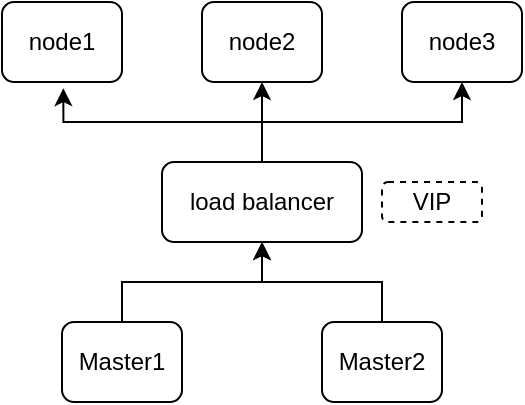 <mxfile version="22.1.5" type="github">
  <diagram name="Page-1" id="HN7RCe4hqeS9qzxd0_m_">
    <mxGraphModel dx="488" dy="314" grid="1" gridSize="10" guides="1" tooltips="1" connect="1" arrows="1" fold="1" page="1" pageScale="1" pageWidth="827" pageHeight="1169" math="0" shadow="0">
      <root>
        <mxCell id="0" />
        <mxCell id="1" parent="0" />
        <mxCell id="OIEkVFrjZa5sHNasZujx-1" value="node1" style="rounded=1;whiteSpace=wrap;html=1;" vertex="1" parent="1">
          <mxGeometry x="140" y="220" width="60" height="40" as="geometry" />
        </mxCell>
        <mxCell id="OIEkVFrjZa5sHNasZujx-2" value="node2" style="rounded=1;whiteSpace=wrap;html=1;" vertex="1" parent="1">
          <mxGeometry x="240" y="220" width="60" height="40" as="geometry" />
        </mxCell>
        <mxCell id="OIEkVFrjZa5sHNasZujx-3" value="node3" style="rounded=1;whiteSpace=wrap;html=1;" vertex="1" parent="1">
          <mxGeometry x="340" y="220" width="60" height="40" as="geometry" />
        </mxCell>
        <mxCell id="OIEkVFrjZa5sHNasZujx-8" style="rounded=0;orthogonalLoop=1;jettySize=auto;html=1;entryX=0.5;entryY=1;entryDx=0;entryDy=0;edgeStyle=orthogonalEdgeStyle;" edge="1" parent="1" source="OIEkVFrjZa5sHNasZujx-4" target="OIEkVFrjZa5sHNasZujx-6">
          <mxGeometry relative="1" as="geometry" />
        </mxCell>
        <mxCell id="OIEkVFrjZa5sHNasZujx-4" value="Master1" style="rounded=1;whiteSpace=wrap;html=1;" vertex="1" parent="1">
          <mxGeometry x="170" y="380" width="60" height="40" as="geometry" />
        </mxCell>
        <mxCell id="OIEkVFrjZa5sHNasZujx-9" style="rounded=0;orthogonalLoop=1;jettySize=auto;html=1;exitX=0.5;exitY=0;exitDx=0;exitDy=0;entryX=0.5;entryY=1;entryDx=0;entryDy=0;edgeStyle=orthogonalEdgeStyle;" edge="1" parent="1" source="OIEkVFrjZa5sHNasZujx-5" target="OIEkVFrjZa5sHNasZujx-6">
          <mxGeometry relative="1" as="geometry" />
        </mxCell>
        <mxCell id="OIEkVFrjZa5sHNasZujx-5" value="Master2" style="rounded=1;whiteSpace=wrap;html=1;" vertex="1" parent="1">
          <mxGeometry x="300" y="380" width="60" height="40" as="geometry" />
        </mxCell>
        <mxCell id="OIEkVFrjZa5sHNasZujx-11" style="edgeStyle=orthogonalEdgeStyle;rounded=0;orthogonalLoop=1;jettySize=auto;html=1;entryX=0.5;entryY=1;entryDx=0;entryDy=0;" edge="1" parent="1" source="OIEkVFrjZa5sHNasZujx-6" target="OIEkVFrjZa5sHNasZujx-2">
          <mxGeometry relative="1" as="geometry" />
        </mxCell>
        <mxCell id="OIEkVFrjZa5sHNasZujx-12" style="edgeStyle=orthogonalEdgeStyle;rounded=0;orthogonalLoop=1;jettySize=auto;html=1;entryX=0.5;entryY=1;entryDx=0;entryDy=0;exitX=0.5;exitY=0;exitDx=0;exitDy=0;" edge="1" parent="1" source="OIEkVFrjZa5sHNasZujx-6" target="OIEkVFrjZa5sHNasZujx-3">
          <mxGeometry relative="1" as="geometry" />
        </mxCell>
        <mxCell id="OIEkVFrjZa5sHNasZujx-6" value="load balancer" style="rounded=1;whiteSpace=wrap;html=1;" vertex="1" parent="1">
          <mxGeometry x="220" y="300" width="100" height="40" as="geometry" />
        </mxCell>
        <mxCell id="OIEkVFrjZa5sHNasZujx-7" value="VIP" style="rounded=1;whiteSpace=wrap;html=1;dashed=1;" vertex="1" parent="1">
          <mxGeometry x="330" y="310" width="50" height="20" as="geometry" />
        </mxCell>
        <mxCell id="OIEkVFrjZa5sHNasZujx-10" style="edgeStyle=orthogonalEdgeStyle;rounded=0;orthogonalLoop=1;jettySize=auto;html=1;exitX=0.5;exitY=0;exitDx=0;exitDy=0;entryX=0.511;entryY=1.077;entryDx=0;entryDy=0;entryPerimeter=0;" edge="1" parent="1" source="OIEkVFrjZa5sHNasZujx-6" target="OIEkVFrjZa5sHNasZujx-1">
          <mxGeometry relative="1" as="geometry" />
        </mxCell>
      </root>
    </mxGraphModel>
  </diagram>
</mxfile>
